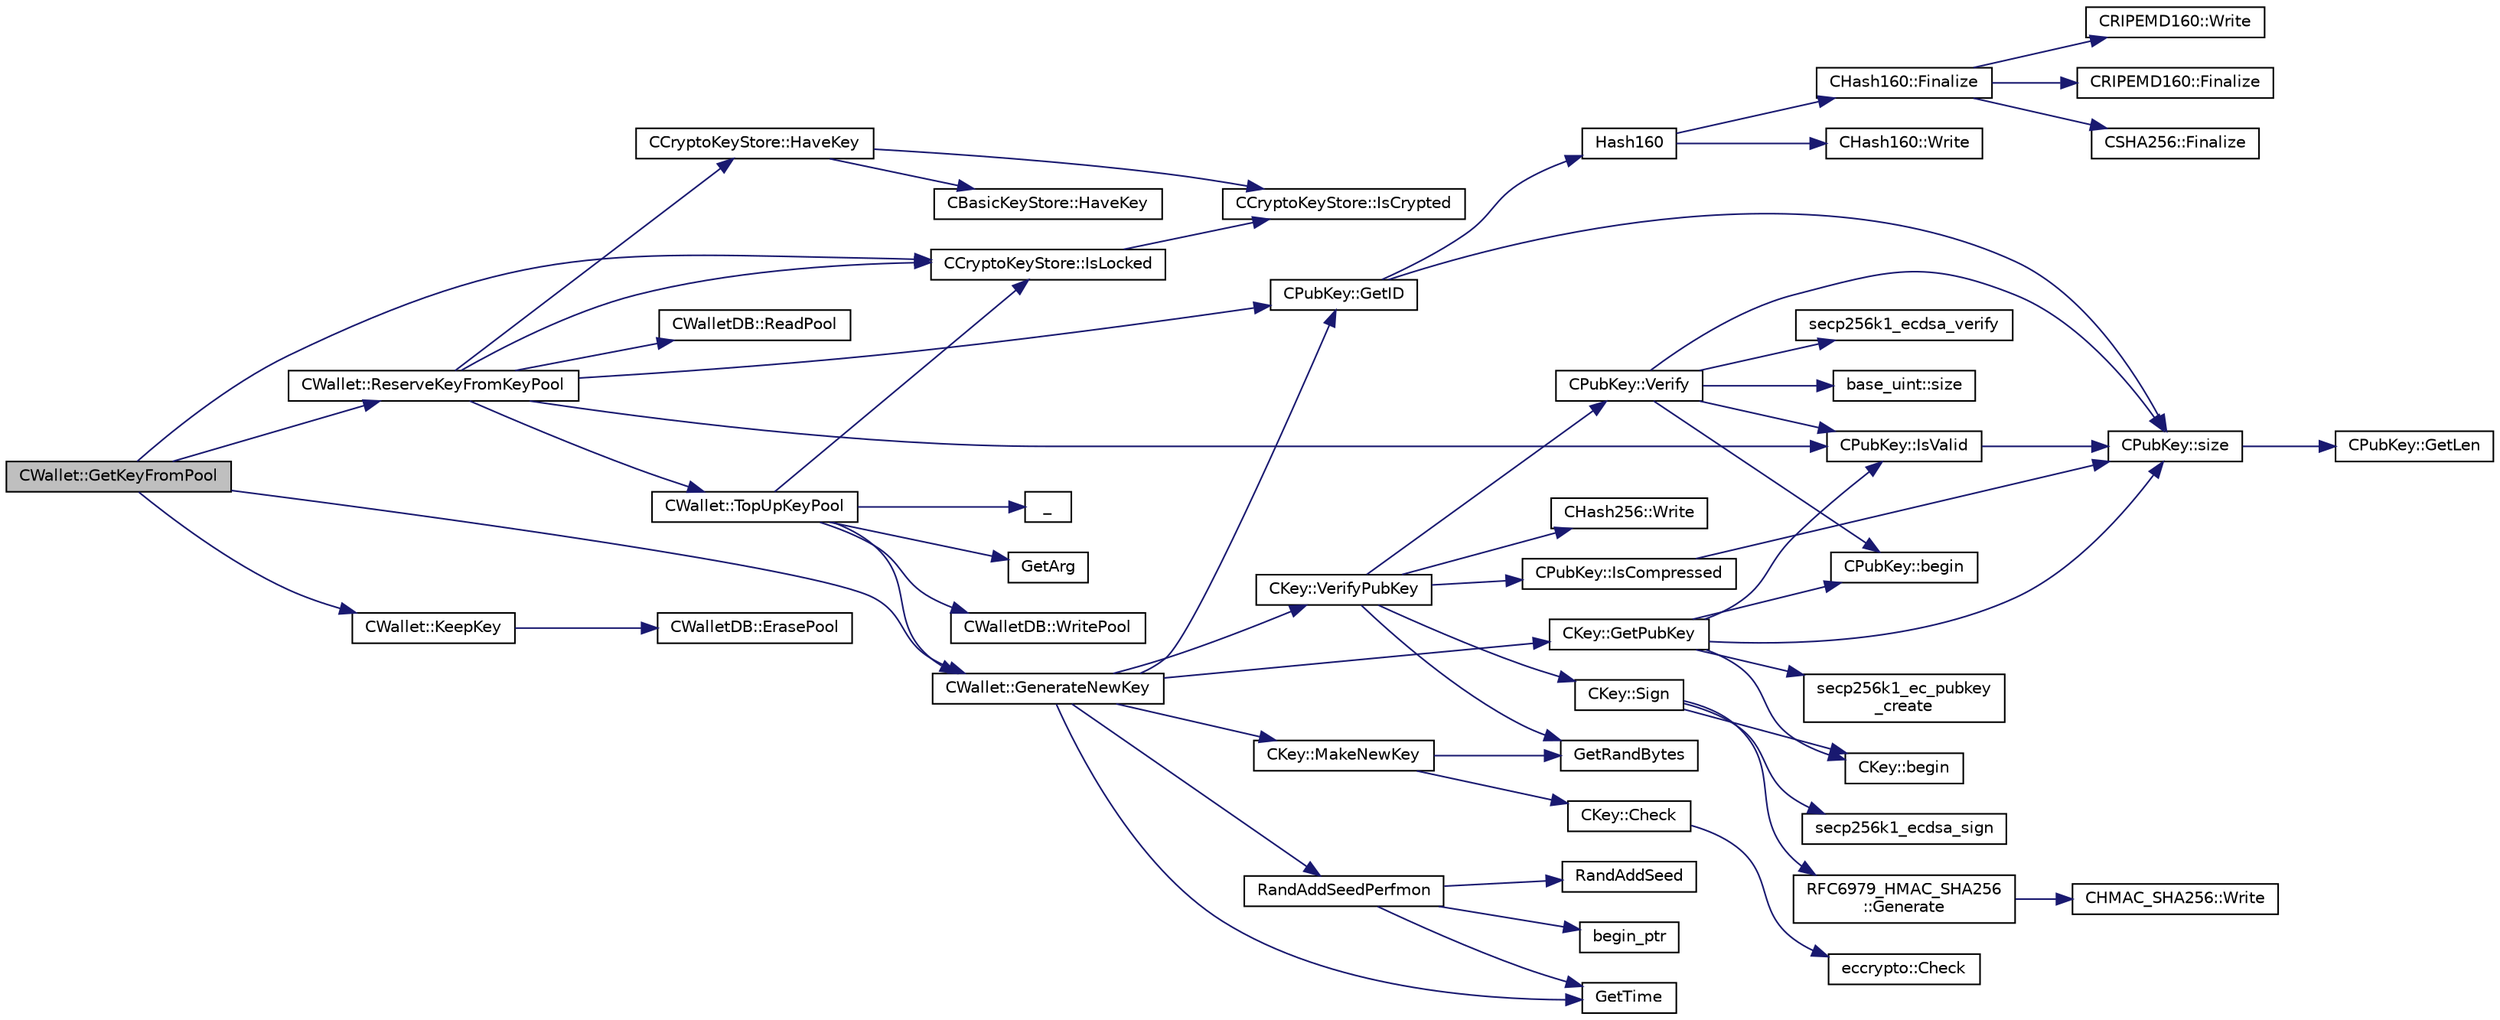 digraph "CWallet::GetKeyFromPool"
{
  edge [fontname="Helvetica",fontsize="10",labelfontname="Helvetica",labelfontsize="10"];
  node [fontname="Helvetica",fontsize="10",shape=record];
  rankdir="LR";
  Node553 [label="CWallet::GetKeyFromPool",height=0.2,width=0.4,color="black", fillcolor="grey75", style="filled", fontcolor="black"];
  Node553 -> Node554 [color="midnightblue",fontsize="10",style="solid",fontname="Helvetica"];
  Node554 [label="CWallet::ReserveKeyFromKeyPool",height=0.2,width=0.4,color="black", fillcolor="white", style="filled",URL="$group___actions.html#ga9921854840668a1856998f041177dd2b"];
  Node554 -> Node555 [color="midnightblue",fontsize="10",style="solid",fontname="Helvetica"];
  Node555 [label="CCryptoKeyStore::IsLocked",height=0.2,width=0.4,color="black", fillcolor="white", style="filled",URL="$class_c_crypto_key_store.html#a52919fa284a3aa10f1b4bd6018b6dbee"];
  Node555 -> Node556 [color="midnightblue",fontsize="10",style="solid",fontname="Helvetica"];
  Node556 [label="CCryptoKeyStore::IsCrypted",height=0.2,width=0.4,color="black", fillcolor="white", style="filled",URL="$class_c_crypto_key_store.html#acc8fed44366c98fb481333ca6e867088"];
  Node554 -> Node557 [color="midnightblue",fontsize="10",style="solid",fontname="Helvetica"];
  Node557 [label="CWallet::TopUpKeyPool",height=0.2,width=0.4,color="black", fillcolor="white", style="filled",URL="$group___actions.html#ga9730278506e0a4f1c65239b951525b55"];
  Node557 -> Node555 [color="midnightblue",fontsize="10",style="solid",fontname="Helvetica"];
  Node557 -> Node558 [color="midnightblue",fontsize="10",style="solid",fontname="Helvetica"];
  Node558 [label="GetArg",height=0.2,width=0.4,color="black", fillcolor="white", style="filled",URL="$util_8cpp.html#a24f685720bf40370e5bd2a192ad50cd8",tooltip="Return string argument or default value. "];
  Node557 -> Node559 [color="midnightblue",fontsize="10",style="solid",fontname="Helvetica"];
  Node559 [label="CWalletDB::WritePool",height=0.2,width=0.4,color="black", fillcolor="white", style="filled",URL="$class_c_wallet_d_b.html#ad43630ad28a68c3e8b1a633f09aa0964"];
  Node557 -> Node560 [color="midnightblue",fontsize="10",style="solid",fontname="Helvetica"];
  Node560 [label="CWallet::GenerateNewKey",height=0.2,width=0.4,color="black", fillcolor="white", style="filled",URL="$group__map_wallet.html#ga061fe7f54f80ec40f856b3e6365c2f4a"];
  Node560 -> Node561 [color="midnightblue",fontsize="10",style="solid",fontname="Helvetica"];
  Node561 [label="RandAddSeedPerfmon",height=0.2,width=0.4,color="black", fillcolor="white", style="filled",URL="$random_8cpp.html#a786af12a87491f8dc24351d93b9833b6"];
  Node561 -> Node562 [color="midnightblue",fontsize="10",style="solid",fontname="Helvetica"];
  Node562 [label="RandAddSeed",height=0.2,width=0.4,color="black", fillcolor="white", style="filled",URL="$random_8cpp.html#ab699fbdf803610a4e2060fd87787f7e0",tooltip="Seed OpenSSL PRNG with additional entropy data. "];
  Node561 -> Node563 [color="midnightblue",fontsize="10",style="solid",fontname="Helvetica"];
  Node563 [label="GetTime",height=0.2,width=0.4,color="black", fillcolor="white", style="filled",URL="$utiltime_8cpp.html#a46fac5fba8ba905b5f9acb364f5d8c6f",tooltip="For unit testing. "];
  Node561 -> Node564 [color="midnightblue",fontsize="10",style="solid",fontname="Helvetica"];
  Node564 [label="begin_ptr",height=0.2,width=0.4,color="black", fillcolor="white", style="filled",URL="$serialize_8h.html#a19966d167c527d2be493ac9aba27c249",tooltip="Get begin pointer of vector (non-const version). "];
  Node560 -> Node565 [color="midnightblue",fontsize="10",style="solid",fontname="Helvetica"];
  Node565 [label="CKey::MakeNewKey",height=0.2,width=0.4,color="black", fillcolor="white", style="filled",URL="$class_c_key.html#a9d12ed9d297e4286250fd7ea6b59e1a5",tooltip="Generate a new private key using a cryptographic PRNG. "];
  Node565 -> Node566 [color="midnightblue",fontsize="10",style="solid",fontname="Helvetica"];
  Node566 [label="GetRandBytes",height=0.2,width=0.4,color="black", fillcolor="white", style="filled",URL="$random_8cpp.html#ada0c29949c4d1ac0cc027d93c4771423",tooltip="Functions to gather random data via the OpenSSL PRNG. "];
  Node565 -> Node567 [color="midnightblue",fontsize="10",style="solid",fontname="Helvetica"];
  Node567 [label="CKey::Check",height=0.2,width=0.4,color="black", fillcolor="white", style="filled",URL="$class_c_key.html#acec869bc75fa8f4d619ab025d367a97c",tooltip="Check whether the 32-byte array pointed to be vch is valid keydata. "];
  Node567 -> Node568 [color="midnightblue",fontsize="10",style="solid",fontname="Helvetica"];
  Node568 [label="eccrypto::Check",height=0.2,width=0.4,color="black", fillcolor="white", style="filled",URL="$namespaceeccrypto.html#a231bdcb32521375b68fbdaf0d952cfd0"];
  Node560 -> Node569 [color="midnightblue",fontsize="10",style="solid",fontname="Helvetica"];
  Node569 [label="CKey::GetPubKey",height=0.2,width=0.4,color="black", fillcolor="white", style="filled",URL="$class_c_key.html#aa1085c59603a62db6ec776300f250337",tooltip="Compute the public key from a private key. "];
  Node569 -> Node570 [color="midnightblue",fontsize="10",style="solid",fontname="Helvetica"];
  Node570 [label="secp256k1_ec_pubkey\l_create",height=0.2,width=0.4,color="black", fillcolor="white", style="filled",URL="$secp256k1_8h.html#a22e1ef593e0d06d40b4f233e91447aa3",tooltip="Compute the public key for a secret key. "];
  Node569 -> Node571 [color="midnightblue",fontsize="10",style="solid",fontname="Helvetica"];
  Node571 [label="CPubKey::begin",height=0.2,width=0.4,color="black", fillcolor="white", style="filled",URL="$class_c_pub_key.html#a859ab9909d68092d6d4fc739237ab358"];
  Node569 -> Node572 [color="midnightblue",fontsize="10",style="solid",fontname="Helvetica"];
  Node572 [label="CKey::begin",height=0.2,width=0.4,color="black", fillcolor="white", style="filled",URL="$class_c_key.html#ab8dee0ad9d933304a22284ee40040847"];
  Node569 -> Node573 [color="midnightblue",fontsize="10",style="solid",fontname="Helvetica"];
  Node573 [label="CPubKey::size",height=0.2,width=0.4,color="black", fillcolor="white", style="filled",URL="$class_c_pub_key.html#a6bb28fcf0a5f799c69f5b7269363b309",tooltip="Simple read-only vector-like interface to the pubkey data. "];
  Node573 -> Node574 [color="midnightblue",fontsize="10",style="solid",fontname="Helvetica"];
  Node574 [label="CPubKey::GetLen",height=0.2,width=0.4,color="black", fillcolor="white", style="filled",URL="$class_c_pub_key.html#a7dc71b3f037c84268dc22de97d7b65fb",tooltip="Compute the length of a pubkey with a given first byte. "];
  Node569 -> Node575 [color="midnightblue",fontsize="10",style="solid",fontname="Helvetica"];
  Node575 [label="CPubKey::IsValid",height=0.2,width=0.4,color="black", fillcolor="white", style="filled",URL="$class_c_pub_key.html#a4fa94293cf8577fd039b9a133f6c7f30"];
  Node575 -> Node573 [color="midnightblue",fontsize="10",style="solid",fontname="Helvetica"];
  Node560 -> Node576 [color="midnightblue",fontsize="10",style="solid",fontname="Helvetica"];
  Node576 [label="CKey::VerifyPubKey",height=0.2,width=0.4,color="black", fillcolor="white", style="filled",URL="$class_c_key.html#ac53425b8d0f89067bce781c485101b20",tooltip="Verify thoroughly whether a private key and a public key match. "];
  Node576 -> Node577 [color="midnightblue",fontsize="10",style="solid",fontname="Helvetica"];
  Node577 [label="CPubKey::IsCompressed",height=0.2,width=0.4,color="black", fillcolor="white", style="filled",URL="$class_c_pub_key.html#a25f8b70340ad20ddab0f80ec4cee9396",tooltip="Check whether this is a compressed public key. "];
  Node577 -> Node573 [color="midnightblue",fontsize="10",style="solid",fontname="Helvetica"];
  Node576 -> Node566 [color="midnightblue",fontsize="10",style="solid",fontname="Helvetica"];
  Node576 -> Node578 [color="midnightblue",fontsize="10",style="solid",fontname="Helvetica"];
  Node578 [label="CHash256::Write",height=0.2,width=0.4,color="black", fillcolor="white", style="filled",URL="$class_c_hash256.html#a9cc25033c6435cb28e2e8e377c949a7a"];
  Node576 -> Node579 [color="midnightblue",fontsize="10",style="solid",fontname="Helvetica"];
  Node579 [label="CKey::Sign",height=0.2,width=0.4,color="black", fillcolor="white", style="filled",URL="$class_c_key.html#aa9b184a4a71d3e1a40aab360cf68e86c",tooltip="Create a DER-serialized signature. "];
  Node579 -> Node572 [color="midnightblue",fontsize="10",style="solid",fontname="Helvetica"];
  Node579 -> Node580 [color="midnightblue",fontsize="10",style="solid",fontname="Helvetica"];
  Node580 [label="RFC6979_HMAC_SHA256\l::Generate",height=0.2,width=0.4,color="black", fillcolor="white", style="filled",URL="$class_r_f_c6979___h_m_a_c___s_h_a256.html#a9f841d552097f528631538e9939e0f70",tooltip="Generate a byte array. "];
  Node580 -> Node581 [color="midnightblue",fontsize="10",style="solid",fontname="Helvetica"];
  Node581 [label="CHMAC_SHA256::Write",height=0.2,width=0.4,color="black", fillcolor="white", style="filled",URL="$class_c_h_m_a_c___s_h_a256.html#a24ac9cf00e60d8028ab79df4aed984ff"];
  Node579 -> Node582 [color="midnightblue",fontsize="10",style="solid",fontname="Helvetica"];
  Node582 [label="secp256k1_ecdsa_sign",height=0.2,width=0.4,color="black", fillcolor="white", style="filled",URL="$secp256k1_8h.html#a404cd9e314fed41b71233ff8beb4703f",tooltip="Create an ECDSA signature. "];
  Node576 -> Node583 [color="midnightblue",fontsize="10",style="solid",fontname="Helvetica"];
  Node583 [label="CPubKey::Verify",height=0.2,width=0.4,color="black", fillcolor="white", style="filled",URL="$class_c_pub_key.html#a5b3fef213b227394ca9d0a1e3baa957e",tooltip="Verify a DER signature (~72 bytes). "];
  Node583 -> Node575 [color="midnightblue",fontsize="10",style="solid",fontname="Helvetica"];
  Node583 -> Node584 [color="midnightblue",fontsize="10",style="solid",fontname="Helvetica"];
  Node584 [label="secp256k1_ecdsa_verify",height=0.2,width=0.4,color="black", fillcolor="white", style="filled",URL="$secp256k1_8h.html#a036c40da27ed92a1054da4226660127a",tooltip="Verify an ECDSA signature. "];
  Node583 -> Node585 [color="midnightblue",fontsize="10",style="solid",fontname="Helvetica"];
  Node585 [label="base_uint::size",height=0.2,width=0.4,color="black", fillcolor="white", style="filled",URL="$classbase__uint.html#a1f49b034e686269601ea89b0319b8004"];
  Node583 -> Node571 [color="midnightblue",fontsize="10",style="solid",fontname="Helvetica"];
  Node583 -> Node573 [color="midnightblue",fontsize="10",style="solid",fontname="Helvetica"];
  Node560 -> Node563 [color="midnightblue",fontsize="10",style="solid",fontname="Helvetica"];
  Node560 -> Node586 [color="midnightblue",fontsize="10",style="solid",fontname="Helvetica"];
  Node586 [label="CPubKey::GetID",height=0.2,width=0.4,color="black", fillcolor="white", style="filled",URL="$class_c_pub_key.html#a2675f7e6f72eff68e7a5227289feb021",tooltip="Get the KeyID of this public key (hash of its serialization) "];
  Node586 -> Node587 [color="midnightblue",fontsize="10",style="solid",fontname="Helvetica"];
  Node587 [label="Hash160",height=0.2,width=0.4,color="black", fillcolor="white", style="filled",URL="$hash_8h.html#a4490f70ddae16e9e48460a0416a48a6b",tooltip="Compute the 160-bit hash an object. "];
  Node587 -> Node588 [color="midnightblue",fontsize="10",style="solid",fontname="Helvetica"];
  Node588 [label="CHash160::Write",height=0.2,width=0.4,color="black", fillcolor="white", style="filled",URL="$class_c_hash160.html#af56cdd9443013eb68b246aa8450217f2"];
  Node587 -> Node589 [color="midnightblue",fontsize="10",style="solid",fontname="Helvetica"];
  Node589 [label="CHash160::Finalize",height=0.2,width=0.4,color="black", fillcolor="white", style="filled",URL="$class_c_hash160.html#a9bb08e1772002ae1a5d85017ba7952ee"];
  Node589 -> Node590 [color="midnightblue",fontsize="10",style="solid",fontname="Helvetica"];
  Node590 [label="CSHA256::Finalize",height=0.2,width=0.4,color="black", fillcolor="white", style="filled",URL="$class_c_s_h_a256.html#a4259230be0caefa590bc324fc12b9b90"];
  Node589 -> Node591 [color="midnightblue",fontsize="10",style="solid",fontname="Helvetica"];
  Node591 [label="CRIPEMD160::Write",height=0.2,width=0.4,color="black", fillcolor="white", style="filled",URL="$class_c_r_i_p_e_m_d160.html#a221143b9d94af623d07c4f4ba1bf6007"];
  Node589 -> Node592 [color="midnightblue",fontsize="10",style="solid",fontname="Helvetica"];
  Node592 [label="CRIPEMD160::Finalize",height=0.2,width=0.4,color="black", fillcolor="white", style="filled",URL="$class_c_r_i_p_e_m_d160.html#a2a11566fbf9d1339b819833313fc4e51"];
  Node586 -> Node573 [color="midnightblue",fontsize="10",style="solid",fontname="Helvetica"];
  Node557 -> Node593 [color="midnightblue",fontsize="10",style="solid",fontname="Helvetica"];
  Node593 [label="_",height=0.2,width=0.4,color="black", fillcolor="white", style="filled",URL="$ui__interface_8h.html#aad133bb6103b53cebf03fd01e2f11ba1",tooltip="Translation function: Call Translate signal on UI interface, which returns a boost::optional result..."];
  Node554 -> Node594 [color="midnightblue",fontsize="10",style="solid",fontname="Helvetica"];
  Node594 [label="CWalletDB::ReadPool",height=0.2,width=0.4,color="black", fillcolor="white", style="filled",URL="$class_c_wallet_d_b.html#a6a03927cf247314ccd9b285139de0bd1"];
  Node554 -> Node595 [color="midnightblue",fontsize="10",style="solid",fontname="Helvetica"];
  Node595 [label="CCryptoKeyStore::HaveKey",height=0.2,width=0.4,color="black", fillcolor="white", style="filled",URL="$class_c_crypto_key_store.html#a6c115cf1fc4129b43c8846b3d51d8ff5",tooltip="Check whether a key corresponding to a given address is present in the store. "];
  Node595 -> Node556 [color="midnightblue",fontsize="10",style="solid",fontname="Helvetica"];
  Node595 -> Node596 [color="midnightblue",fontsize="10",style="solid",fontname="Helvetica"];
  Node596 [label="CBasicKeyStore::HaveKey",height=0.2,width=0.4,color="black", fillcolor="white", style="filled",URL="$class_c_basic_key_store.html#afc99762e3e58f93e198d85ecfdf5804a",tooltip="Check whether a key corresponding to a given address is present in the store. "];
  Node554 -> Node586 [color="midnightblue",fontsize="10",style="solid",fontname="Helvetica"];
  Node554 -> Node575 [color="midnightblue",fontsize="10",style="solid",fontname="Helvetica"];
  Node553 -> Node555 [color="midnightblue",fontsize="10",style="solid",fontname="Helvetica"];
  Node553 -> Node560 [color="midnightblue",fontsize="10",style="solid",fontname="Helvetica"];
  Node553 -> Node597 [color="midnightblue",fontsize="10",style="solid",fontname="Helvetica"];
  Node597 [label="CWallet::KeepKey",height=0.2,width=0.4,color="black", fillcolor="white", style="filled",URL="$group___actions.html#gae460b8c824a1a6633615f95373e533f2"];
  Node597 -> Node598 [color="midnightblue",fontsize="10",style="solid",fontname="Helvetica"];
  Node598 [label="CWalletDB::ErasePool",height=0.2,width=0.4,color="black", fillcolor="white", style="filled",URL="$class_c_wallet_d_b.html#ac78d839fbda5164c4134ab67911139ca"];
}
